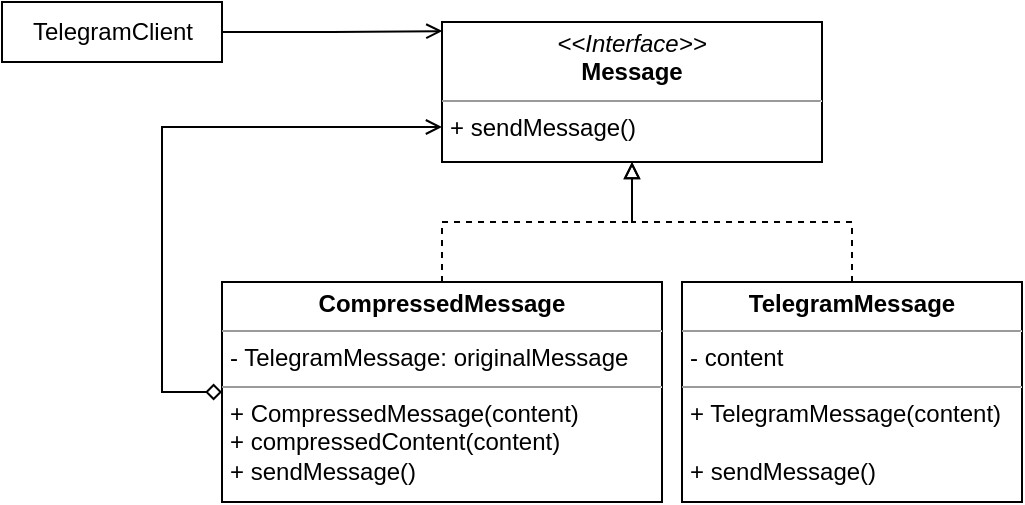 <mxfile version="20.5.3" type="embed"><diagram id="23iRSUPoRavnBvh4doch" name="Page-1"><mxGraphModel dx="701" dy="438" grid="1" gridSize="10" guides="1" tooltips="1" connect="1" arrows="1" fold="1" page="1" pageScale="1" pageWidth="827" pageHeight="1169" math="0" shadow="0"><root><mxCell id="0"/><mxCell id="1" parent="0"/><mxCell id="8" style="edgeStyle=orthogonalEdgeStyle;rounded=0;orthogonalLoop=1;jettySize=auto;html=1;entryX=0.001;entryY=0.065;entryDx=0;entryDy=0;entryPerimeter=0;endArrow=open;endFill=0;" edge="1" parent="1" source="2" target="3"><mxGeometry relative="1" as="geometry"/></mxCell><mxCell id="2" value="TelegramClient" style="html=1;" vertex="1" parent="1"><mxGeometry x="40" y="140" width="110" height="30" as="geometry"/></mxCell><mxCell id="3" value="&lt;p style=&quot;margin:0px;margin-top:4px;text-align:center;&quot;&gt;&lt;i&gt;&amp;lt;&amp;lt;Interface&amp;gt;&amp;gt;&lt;/i&gt;&lt;br&gt;&lt;b&gt;Message&lt;/b&gt;&lt;/p&gt;&lt;hr size=&quot;1&quot;&gt;&lt;p style=&quot;margin:0px;margin-left:4px;&quot;&gt;&lt;/p&gt;&lt;p style=&quot;margin:0px;margin-left:4px;&quot;&gt;+ sendMessage()&lt;/p&gt;" style="verticalAlign=top;align=left;overflow=fill;fontSize=12;fontFamily=Helvetica;html=1;" vertex="1" parent="1"><mxGeometry x="260" y="150" width="190" height="70" as="geometry"/></mxCell><mxCell id="7" style="edgeStyle=orthogonalEdgeStyle;rounded=0;orthogonalLoop=1;jettySize=auto;html=1;entryX=0;entryY=0.75;entryDx=0;entryDy=0;endArrow=open;endFill=0;exitX=0;exitY=0.5;exitDx=0;exitDy=0;startArrow=diamond;startFill=0;" edge="1" parent="1" source="5" target="3"><mxGeometry relative="1" as="geometry"><Array as="points"><mxPoint x="120" y="335"/><mxPoint x="120" y="203"/></Array></mxGeometry></mxCell><mxCell id="9" style="edgeStyle=orthogonalEdgeStyle;rounded=0;orthogonalLoop=1;jettySize=auto;html=1;startArrow=none;startFill=0;endArrow=block;endFill=0;dashed=1;" edge="1" parent="1" source="5" target="3"><mxGeometry relative="1" as="geometry"/></mxCell><mxCell id="5" value="&lt;p style=&quot;margin:0px;margin-top:4px;text-align:center;&quot;&gt;&lt;b&gt;CompressedMessage&lt;/b&gt;&lt;br&gt;&lt;/p&gt;&lt;hr size=&quot;1&quot;&gt;&lt;p style=&quot;margin:0px;margin-left:4px;&quot;&gt;- TelegramMessage: originalMessage&lt;/p&gt;&lt;hr size=&quot;1&quot;&gt;&lt;p style=&quot;margin:0px;margin-left:4px;&quot;&gt;+ CompressedMessage(content)&lt;/p&gt;&lt;p style=&quot;margin:0px;margin-left:4px;&quot;&gt;+ compressedContent(content)&lt;/p&gt;&lt;p style=&quot;margin:0px;margin-left:4px;&quot;&gt;+ sendMessage()&lt;/p&gt;&lt;p style=&quot;margin:0px;margin-left:4px;&quot;&gt;&lt;br&gt;&lt;/p&gt;" style="verticalAlign=top;align=left;overflow=fill;fontSize=12;fontFamily=Helvetica;html=1;" vertex="1" parent="1"><mxGeometry x="150" y="280" width="220" height="110" as="geometry"/></mxCell><mxCell id="10" style="edgeStyle=orthogonalEdgeStyle;rounded=0;orthogonalLoop=1;jettySize=auto;html=1;dashed=1;startArrow=none;startFill=0;endArrow=block;endFill=0;exitX=0.5;exitY=0;exitDx=0;exitDy=0;" edge="1" parent="1" source="6" target="3"><mxGeometry relative="1" as="geometry"><Array as="points"><mxPoint x="465" y="250"/><mxPoint x="355" y="250"/></Array></mxGeometry></mxCell><mxCell id="6" value="&lt;p style=&quot;margin:0px;margin-top:4px;text-align:center;&quot;&gt;&lt;b&gt;TelegramMessage&lt;/b&gt;&lt;/p&gt;&lt;hr size=&quot;1&quot;&gt;&lt;p style=&quot;margin:0px;margin-left:4px;&quot;&gt;- content&lt;/p&gt;&lt;hr size=&quot;1&quot;&gt;&lt;p style=&quot;margin:0px;margin-left:4px;&quot;&gt;+ TelegramMessage(content)&lt;/p&gt;&lt;p style=&quot;margin:0px;margin-left:4px;&quot;&gt;&lt;br&gt;&lt;/p&gt;&lt;p style=&quot;margin:0px;margin-left:4px;&quot;&gt;+ sendMessage()&lt;/p&gt;" style="verticalAlign=top;align=left;overflow=fill;fontSize=12;fontFamily=Helvetica;html=1;" vertex="1" parent="1"><mxGeometry x="380" y="280" width="170" height="110" as="geometry"/></mxCell></root></mxGraphModel></diagram></mxfile>
